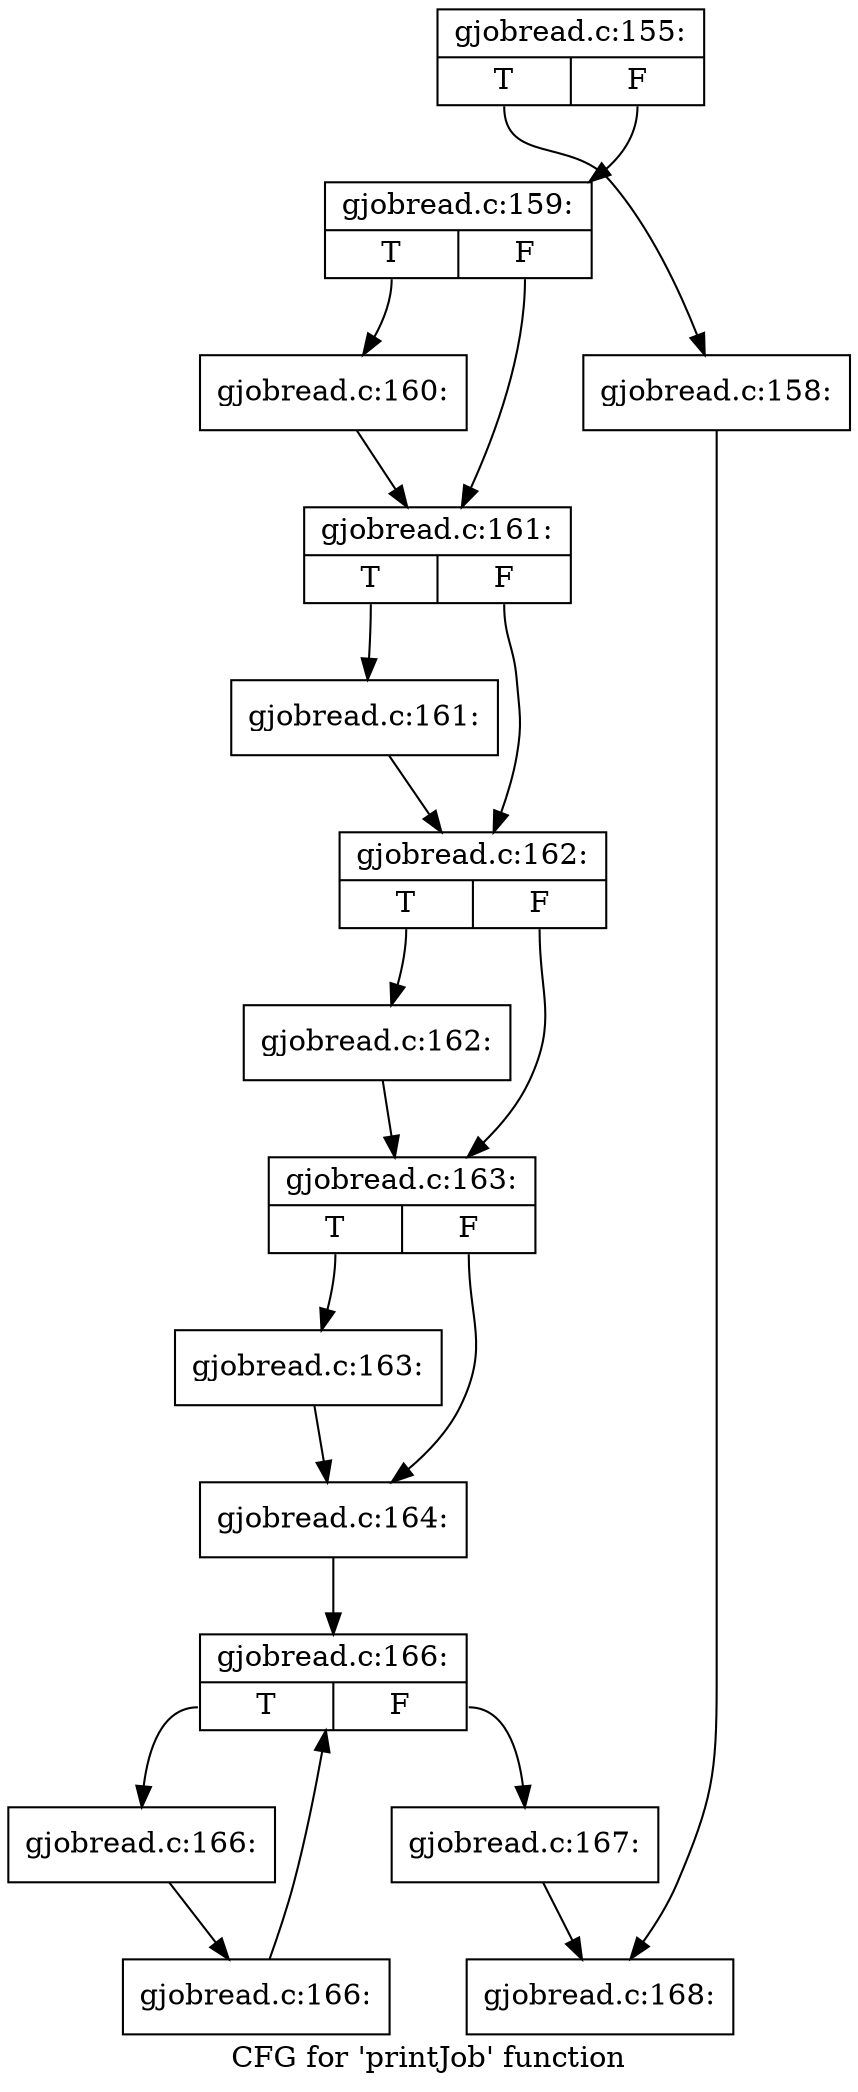 digraph "CFG for 'printJob' function" {
	label="CFG for 'printJob' function";

	Node0x52494b0 [shape=record,label="{gjobread.c:155:|{<s0>T|<s1>F}}"];
	Node0x52494b0:s0 -> Node0x50a5dc0;
	Node0x52494b0:s1 -> Node0x524b060;
	Node0x50a5dc0 [shape=record,label="{gjobread.c:158:}"];
	Node0x50a5dc0 -> Node0x5249850;
	Node0x524b060 [shape=record,label="{gjobread.c:159:|{<s0>T|<s1>F}}"];
	Node0x524b060:s0 -> Node0x52351f0;
	Node0x524b060:s1 -> Node0x5235240;
	Node0x52351f0 [shape=record,label="{gjobread.c:160:}"];
	Node0x52351f0 -> Node0x5235240;
	Node0x5235240 [shape=record,label="{gjobread.c:161:|{<s0>T|<s1>F}}"];
	Node0x5235240:s0 -> Node0x524ce30;
	Node0x5235240:s1 -> Node0x524ce80;
	Node0x524ce30 [shape=record,label="{gjobread.c:161:}"];
	Node0x524ce30 -> Node0x524ce80;
	Node0x524ce80 [shape=record,label="{gjobread.c:162:|{<s0>T|<s1>F}}"];
	Node0x524ce80:s0 -> Node0x52389a0;
	Node0x524ce80:s1 -> Node0x52389f0;
	Node0x52389a0 [shape=record,label="{gjobread.c:162:}"];
	Node0x52389a0 -> Node0x52389f0;
	Node0x52389f0 [shape=record,label="{gjobread.c:163:|{<s0>T|<s1>F}}"];
	Node0x52389f0:s0 -> Node0x524e2b0;
	Node0x52389f0:s1 -> Node0x524e300;
	Node0x524e2b0 [shape=record,label="{gjobread.c:163:}"];
	Node0x524e2b0 -> Node0x524e300;
	Node0x524e300 [shape=record,label="{gjobread.c:164:}"];
	Node0x524e300 -> Node0x524f2c0;
	Node0x524f2c0 [shape=record,label="{gjobread.c:166:|{<s0>T|<s1>F}}"];
	Node0x524f2c0:s0 -> Node0x524f930;
	Node0x524f2c0:s1 -> Node0x524ef90;
	Node0x524f930 [shape=record,label="{gjobread.c:166:}"];
	Node0x524f930 -> Node0x524f8e0;
	Node0x524f8e0 [shape=record,label="{gjobread.c:166:}"];
	Node0x524f8e0 -> Node0x524f2c0;
	Node0x524ef90 [shape=record,label="{gjobread.c:167:}"];
	Node0x524ef90 -> Node0x5249850;
	Node0x5249850 [shape=record,label="{gjobread.c:168:}"];
}
